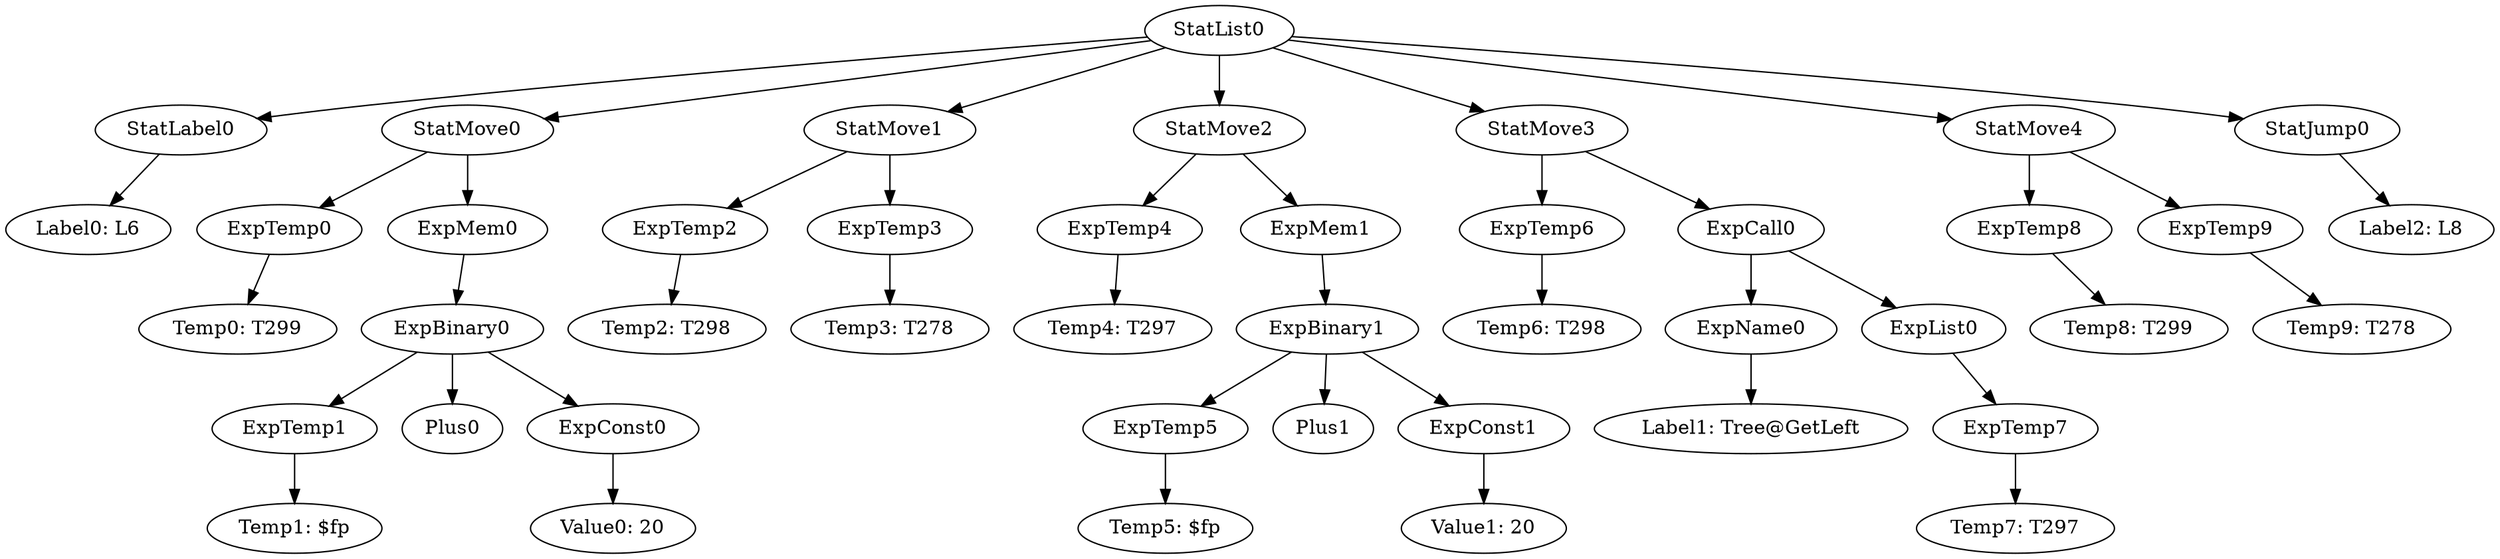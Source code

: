 digraph {
	ordering = out;
	ExpTemp9 -> "Temp9: T278";
	ExpList0 -> ExpTemp7;
	ExpTemp8 -> "Temp8: T299";
	StatMove1 -> ExpTemp2;
	StatMove1 -> ExpTemp3;
	ExpConst1 -> "Value1: 20";
	StatMove4 -> ExpTemp8;
	StatMove4 -> ExpTemp9;
	ExpMem0 -> ExpBinary0;
	ExpBinary1 -> ExpTemp5;
	ExpBinary1 -> Plus1;
	ExpBinary1 -> ExpConst1;
	ExpTemp2 -> "Temp2: T298";
	StatMove2 -> ExpTemp4;
	StatMove2 -> ExpMem1;
	ExpConst0 -> "Value0: 20";
	ExpMem1 -> ExpBinary1;
	StatLabel0 -> "Label0: L6";
	StatList0 -> StatLabel0;
	StatList0 -> StatMove0;
	StatList0 -> StatMove1;
	StatList0 -> StatMove2;
	StatList0 -> StatMove3;
	StatList0 -> StatMove4;
	StatList0 -> StatJump0;
	ExpTemp0 -> "Temp0: T299";
	ExpBinary0 -> ExpTemp1;
	ExpBinary0 -> Plus0;
	ExpBinary0 -> ExpConst0;
	StatMove0 -> ExpTemp0;
	StatMove0 -> ExpMem0;
	ExpTemp3 -> "Temp3: T278";
	StatJump0 -> "Label2: L8";
	ExpCall0 -> ExpName0;
	ExpCall0 -> ExpList0;
	ExpTemp1 -> "Temp1: $fp";
	ExpTemp5 -> "Temp5: $fp";
	ExpTemp6 -> "Temp6: T298";
	StatMove3 -> ExpTemp6;
	StatMove3 -> ExpCall0;
	ExpName0 -> "Label1: Tree@GetLeft";
	ExpTemp4 -> "Temp4: T297";
	ExpTemp7 -> "Temp7: T297";
}

